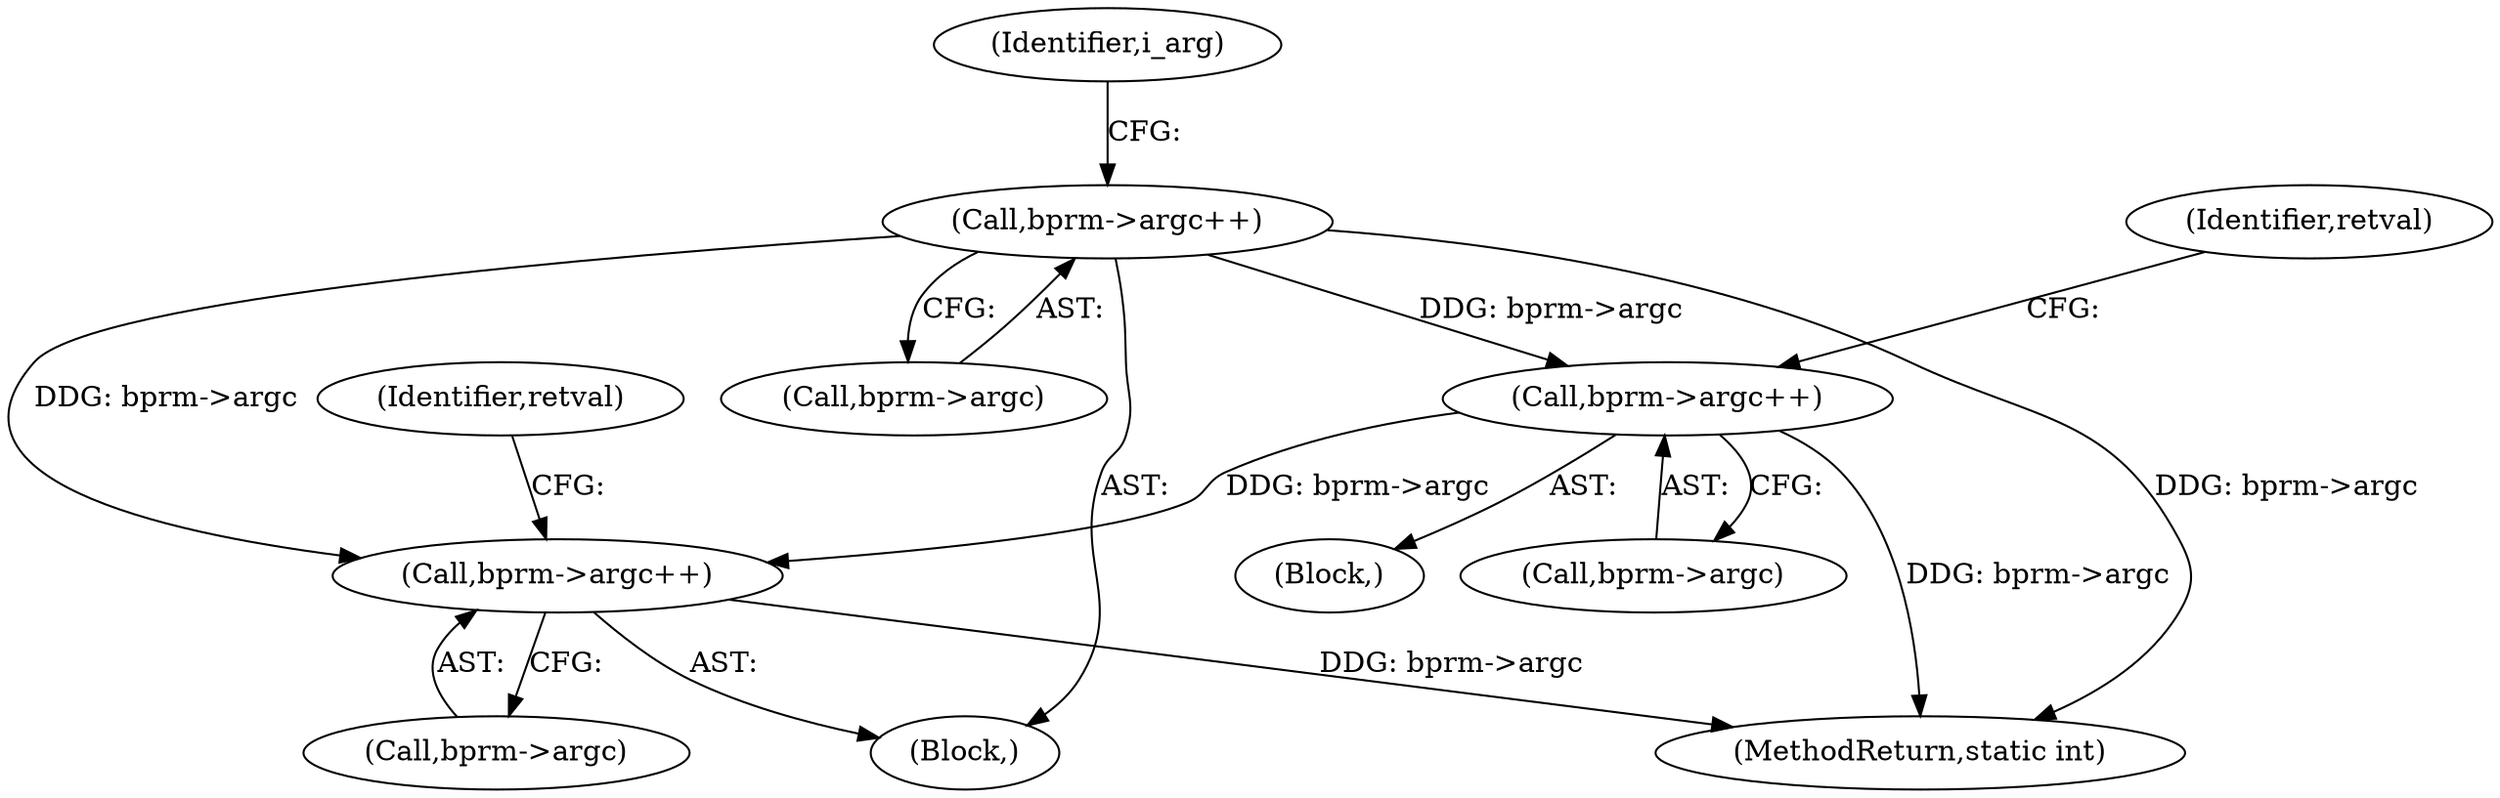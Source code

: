 digraph "0_linux_b66c5984017533316fd1951770302649baf1aa33_0@pointer" {
"1000333" [label="(Call,bprm->argc++)"];
"1000298" [label="(Call,bprm->argc++)"];
"1000318" [label="(Call,bprm->argc++)"];
"1000107" [label="(Block,)"];
"1000334" [label="(Call,bprm->argc)"];
"1000298" [label="(Call,bprm->argc++)"];
"1000338" [label="(Identifier,retval)"];
"1000303" [label="(Identifier,i_arg)"];
"1000318" [label="(Call,bprm->argc++)"];
"1000319" [label="(Call,bprm->argc)"];
"1000299" [label="(Call,bprm->argc)"];
"1000323" [label="(Identifier,retval)"];
"1000376" [label="(MethodReturn,static int)"];
"1000333" [label="(Call,bprm->argc++)"];
"1000304" [label="(Block,)"];
"1000333" -> "1000107"  [label="AST: "];
"1000333" -> "1000334"  [label="CFG: "];
"1000334" -> "1000333"  [label="AST: "];
"1000338" -> "1000333"  [label="CFG: "];
"1000333" -> "1000376"  [label="DDG: bprm->argc"];
"1000298" -> "1000333"  [label="DDG: bprm->argc"];
"1000318" -> "1000333"  [label="DDG: bprm->argc"];
"1000298" -> "1000107"  [label="AST: "];
"1000298" -> "1000299"  [label="CFG: "];
"1000299" -> "1000298"  [label="AST: "];
"1000303" -> "1000298"  [label="CFG: "];
"1000298" -> "1000376"  [label="DDG: bprm->argc"];
"1000298" -> "1000318"  [label="DDG: bprm->argc"];
"1000318" -> "1000304"  [label="AST: "];
"1000318" -> "1000319"  [label="CFG: "];
"1000319" -> "1000318"  [label="AST: "];
"1000323" -> "1000318"  [label="CFG: "];
"1000318" -> "1000376"  [label="DDG: bprm->argc"];
}
